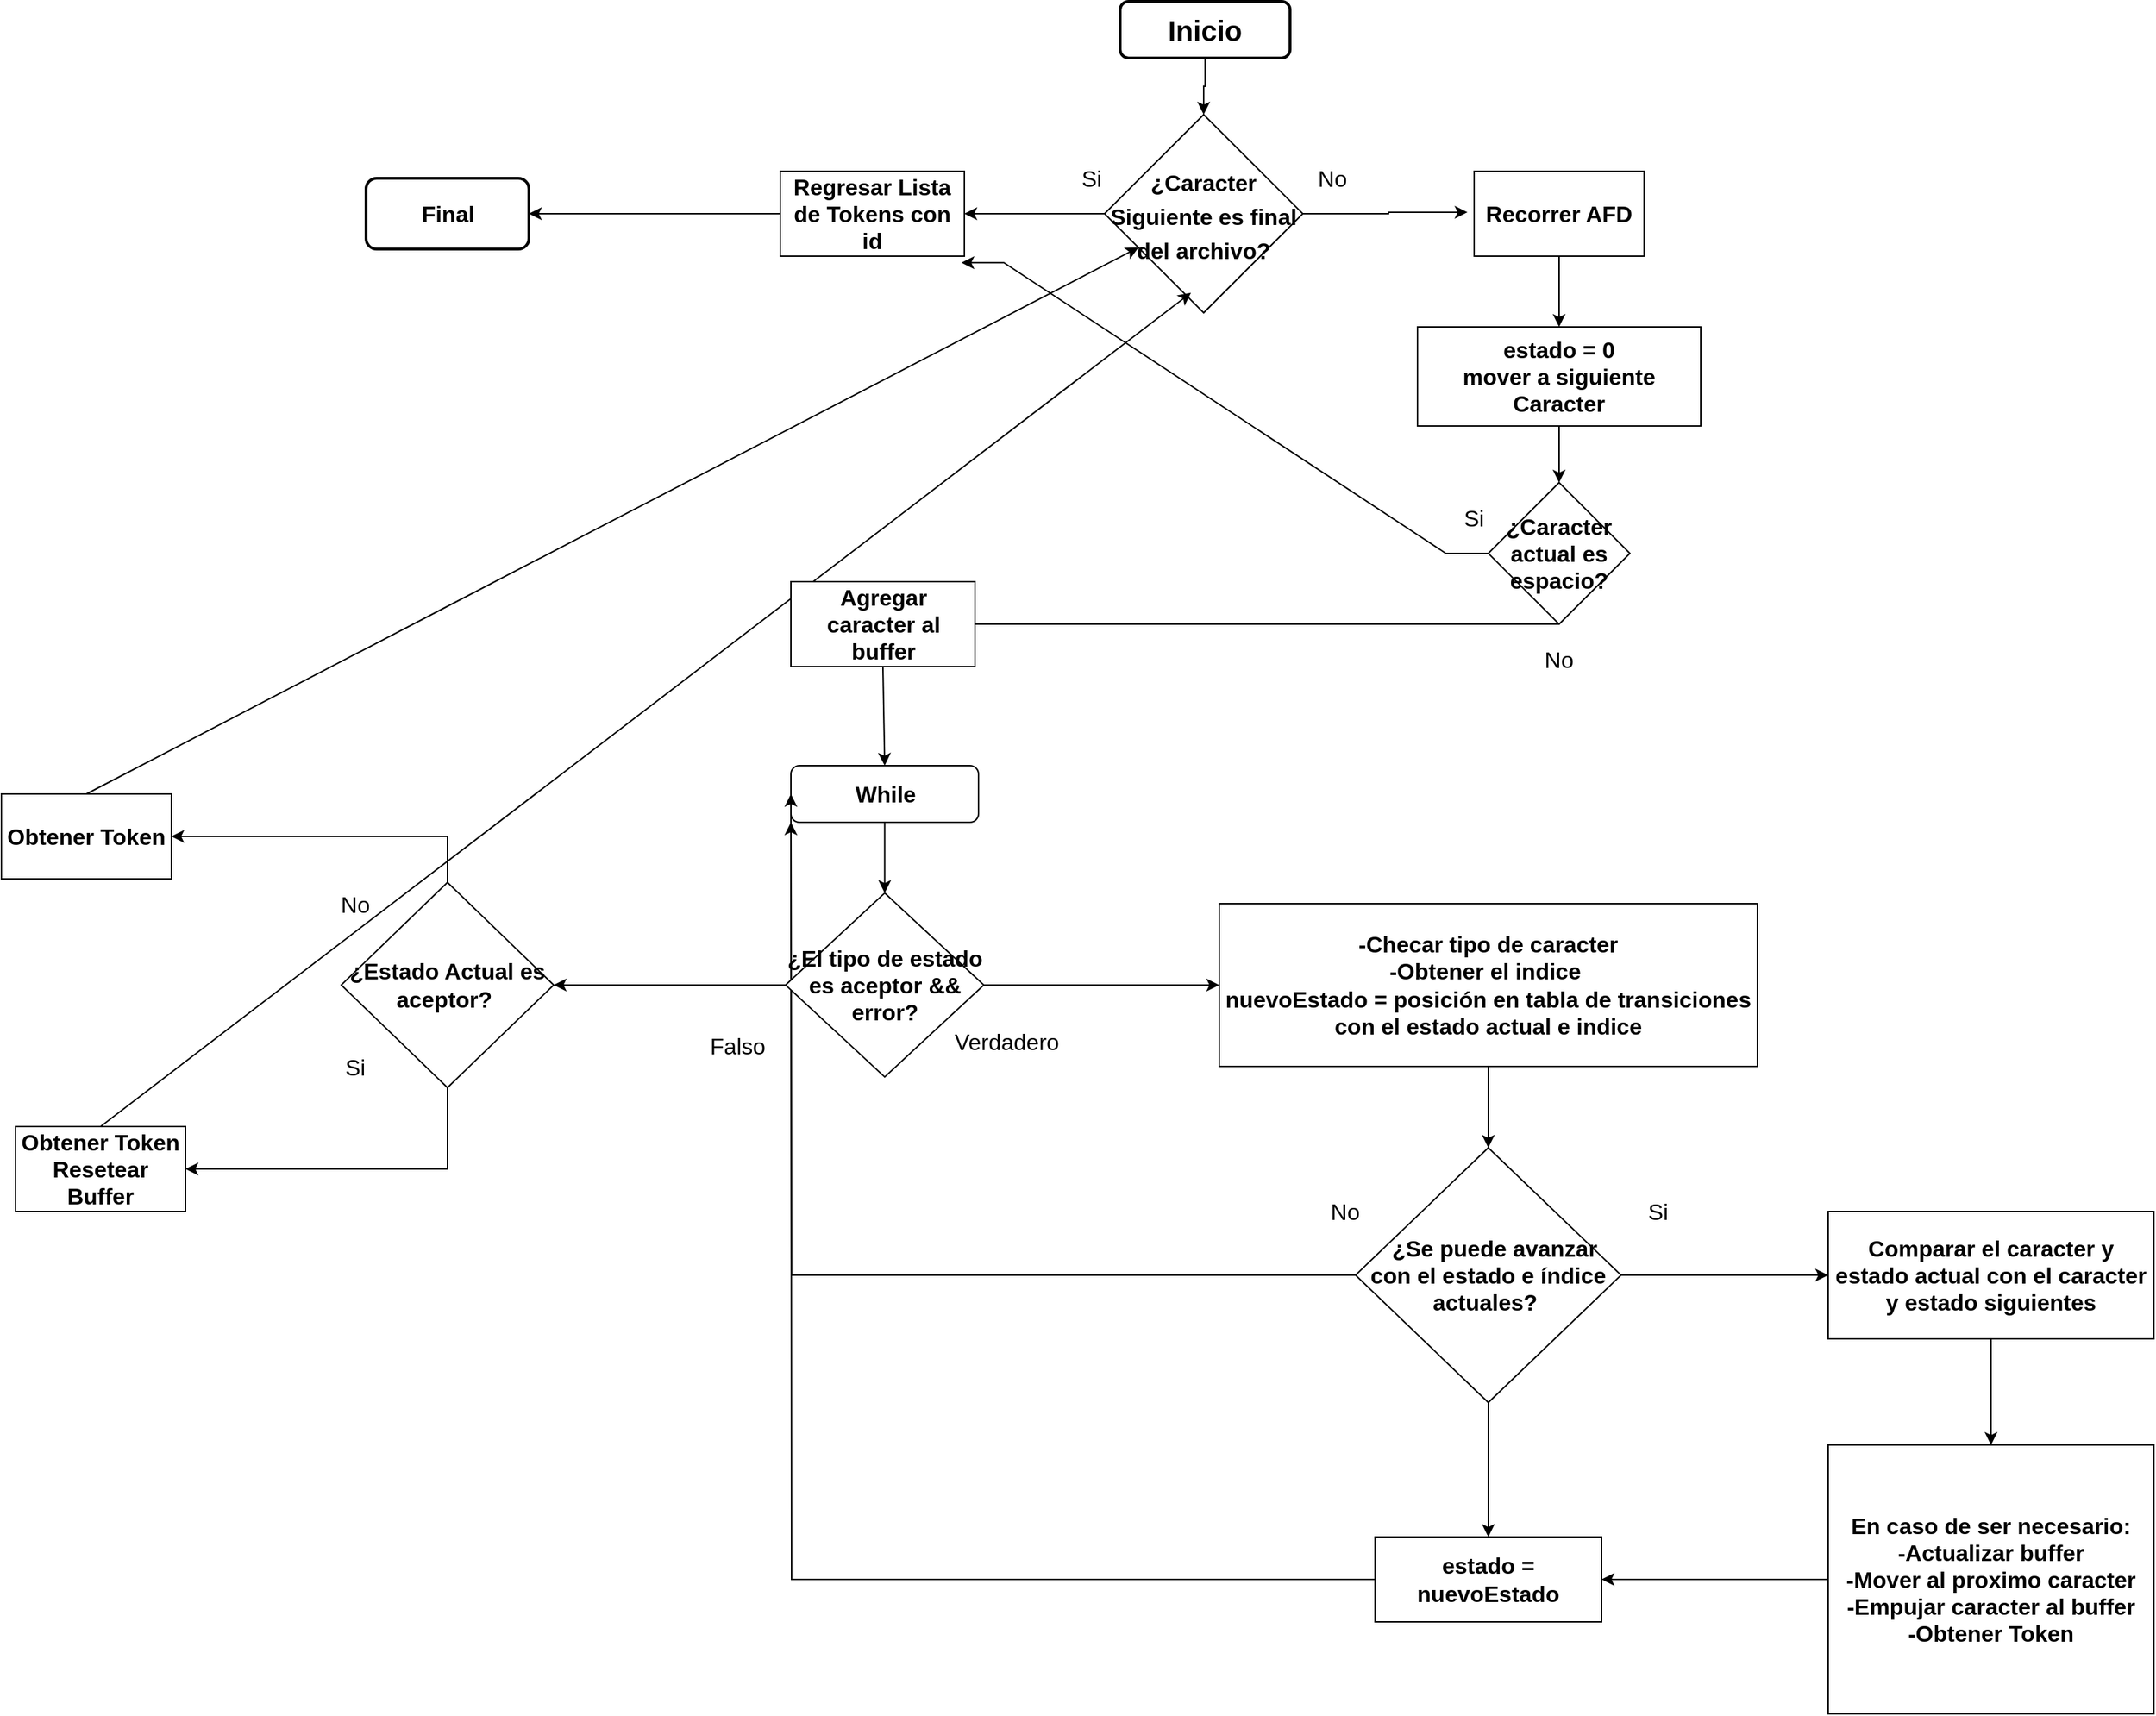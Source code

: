 <mxfile version="17.4.6" type="device"><diagram id="rz2S5LKnF3r_x94YOOYm" name="Page-1"><mxGraphModel dx="3220" dy="1270" grid="1" gridSize="10" guides="1" tooltips="1" connect="1" arrows="1" fold="1" page="1" pageScale="1" pageWidth="850" pageHeight="1100" math="0" shadow="0"><root><mxCell id="0"/><mxCell id="1" parent="0"/><mxCell id="RfvooFojz8xN0m-2G1HN-3" style="edgeStyle=orthogonalEdgeStyle;rounded=0;orthogonalLoop=1;jettySize=auto;html=1;exitX=0.5;exitY=1;exitDx=0;exitDy=0;entryX=0.5;entryY=0;entryDx=0;entryDy=0;fontSize=20;" edge="1" parent="1" source="RfvooFojz8xN0m-2G1HN-1" target="RfvooFojz8xN0m-2G1HN-2"><mxGeometry relative="1" as="geometry"/></mxCell><mxCell id="RfvooFojz8xN0m-2G1HN-1" value="&lt;b&gt;Inicio&lt;/b&gt;" style="rounded=1;whiteSpace=wrap;html=1;fontSize=20;strokeWidth=2;" vertex="1" parent="1"><mxGeometry x="340" y="30" width="120" height="40" as="geometry"/></mxCell><mxCell id="RfvooFojz8xN0m-2G1HN-7" style="edgeStyle=orthogonalEdgeStyle;rounded=0;orthogonalLoop=1;jettySize=auto;html=1;exitX=0;exitY=0.5;exitDx=0;exitDy=0;entryX=1;entryY=0.5;entryDx=0;entryDy=0;fontSize=16;" edge="1" parent="1" source="RfvooFojz8xN0m-2G1HN-2" target="RfvooFojz8xN0m-2G1HN-6"><mxGeometry relative="1" as="geometry"/></mxCell><mxCell id="RfvooFojz8xN0m-2G1HN-11" style="edgeStyle=orthogonalEdgeStyle;rounded=0;orthogonalLoop=1;jettySize=auto;html=1;exitX=1;exitY=0.5;exitDx=0;exitDy=0;entryX=-0.039;entryY=0.483;entryDx=0;entryDy=0;entryPerimeter=0;fontSize=16;" edge="1" parent="1" source="RfvooFojz8xN0m-2G1HN-2" target="RfvooFojz8xN0m-2G1HN-10"><mxGeometry relative="1" as="geometry"/></mxCell><mxCell id="RfvooFojz8xN0m-2G1HN-2" value="&lt;font style=&quot;font-size: 16px&quot;&gt;&lt;b&gt;¿Caracter Siguiente es final del archivo?&lt;/b&gt;&lt;/font&gt;" style="rhombus;whiteSpace=wrap;html=1;fontSize=20;" vertex="1" parent="1"><mxGeometry x="329" y="110" width="140" height="140" as="geometry"/></mxCell><mxCell id="RfvooFojz8xN0m-2G1HN-4" value="No" style="text;html=1;strokeColor=none;fillColor=none;align=center;verticalAlign=middle;whiteSpace=wrap;rounded=0;fontSize=16;" vertex="1" parent="1"><mxGeometry x="460" y="140" width="60" height="30" as="geometry"/></mxCell><mxCell id="RfvooFojz8xN0m-2G1HN-5" value="Si" style="text;html=1;strokeColor=none;fillColor=none;align=center;verticalAlign=middle;whiteSpace=wrap;rounded=0;fontSize=16;fontStyle=0" vertex="1" parent="1"><mxGeometry x="290" y="140" width="60" height="30" as="geometry"/></mxCell><mxCell id="RfvooFojz8xN0m-2G1HN-57" style="edgeStyle=none;rounded=0;orthogonalLoop=1;jettySize=auto;html=1;exitX=0;exitY=0.5;exitDx=0;exitDy=0;entryX=1;entryY=0.5;entryDx=0;entryDy=0;fontSize=16;elbow=vertical;" edge="1" parent="1" source="RfvooFojz8xN0m-2G1HN-6" target="RfvooFojz8xN0m-2G1HN-8"><mxGeometry relative="1" as="geometry"/></mxCell><mxCell id="RfvooFojz8xN0m-2G1HN-6" value="Regresar Lista de Tokens con id" style="rounded=0;whiteSpace=wrap;html=1;fontSize=16;fontStyle=1" vertex="1" parent="1"><mxGeometry x="100" y="150" width="130" height="60" as="geometry"/></mxCell><mxCell id="RfvooFojz8xN0m-2G1HN-13" style="edgeStyle=orthogonalEdgeStyle;rounded=0;orthogonalLoop=1;jettySize=auto;html=1;exitX=0.5;exitY=1;exitDx=0;exitDy=0;entryX=0.5;entryY=0;entryDx=0;entryDy=0;fontSize=16;" edge="1" parent="1" source="RfvooFojz8xN0m-2G1HN-10" target="RfvooFojz8xN0m-2G1HN-12"><mxGeometry relative="1" as="geometry"/></mxCell><mxCell id="RfvooFojz8xN0m-2G1HN-10" value="Recorrer AFD" style="rounded=0;whiteSpace=wrap;html=1;fontSize=16;fontStyle=1" vertex="1" parent="1"><mxGeometry x="590" y="150" width="120" height="60" as="geometry"/></mxCell><mxCell id="RfvooFojz8xN0m-2G1HN-19" style="rounded=0;orthogonalLoop=1;jettySize=auto;html=1;exitX=0.5;exitY=1;exitDx=0;exitDy=0;entryX=0.5;entryY=0;entryDx=0;entryDy=0;fontSize=16;elbow=vertical;" edge="1" parent="1" source="RfvooFojz8xN0m-2G1HN-12" target="RfvooFojz8xN0m-2G1HN-14"><mxGeometry relative="1" as="geometry"/></mxCell><mxCell id="RfvooFojz8xN0m-2G1HN-12" value="estado = 0&lt;br&gt;mover a siguiente Caracter" style="rounded=0;whiteSpace=wrap;html=1;fontSize=16;fontStyle=1" vertex="1" parent="1"><mxGeometry x="550" y="260" width="200" height="70" as="geometry"/></mxCell><mxCell id="RfvooFojz8xN0m-2G1HN-21" style="edgeStyle=none;rounded=0;orthogonalLoop=1;jettySize=auto;html=1;exitX=0.5;exitY=1;exitDx=0;exitDy=0;entryX=0;entryY=0.5;entryDx=0;entryDy=0;fontSize=16;elbow=vertical;" edge="1" parent="1" source="RfvooFojz8xN0m-2G1HN-14" target="RfvooFojz8xN0m-2G1HN-20"><mxGeometry relative="1" as="geometry"/></mxCell><mxCell id="RfvooFojz8xN0m-2G1HN-14" value="¿Caracter actual es espacio?" style="rhombus;whiteSpace=wrap;html=1;fontSize=16;fontStyle=1" vertex="1" parent="1"><mxGeometry x="600" y="370" width="100" height="100" as="geometry"/></mxCell><mxCell id="RfvooFojz8xN0m-2G1HN-15" value="Si" style="text;html=1;strokeColor=none;fillColor=none;align=center;verticalAlign=middle;whiteSpace=wrap;rounded=0;fontSize=16;fontStyle=0" vertex="1" parent="1"><mxGeometry x="690" y="870" width="60" height="30" as="geometry"/></mxCell><mxCell id="RfvooFojz8xN0m-2G1HN-17" value="No" style="text;html=1;strokeColor=none;fillColor=none;align=center;verticalAlign=middle;whiteSpace=wrap;rounded=0;fontSize=16;" vertex="1" parent="1"><mxGeometry x="620" y="480" width="60" height="30" as="geometry"/></mxCell><mxCell id="RfvooFojz8xN0m-2G1HN-25" style="edgeStyle=none;rounded=0;orthogonalLoop=1;jettySize=auto;html=1;exitX=0.5;exitY=1;exitDx=0;exitDy=0;entryX=0.5;entryY=0;entryDx=0;entryDy=0;fontSize=16;elbow=vertical;" edge="1" parent="1" source="RfvooFojz8xN0m-2G1HN-20" target="RfvooFojz8xN0m-2G1HN-24"><mxGeometry relative="1" as="geometry"/></mxCell><mxCell id="RfvooFojz8xN0m-2G1HN-32" style="edgeStyle=none;rounded=0;orthogonalLoop=1;jettySize=auto;html=1;exitX=1;exitY=0.5;exitDx=0;exitDy=0;entryX=0;entryY=0.5;entryDx=0;entryDy=0;fontSize=16;elbow=vertical;" edge="1" parent="1" source="RfvooFojz8xN0m-2G1HN-22" target="RfvooFojz8xN0m-2G1HN-31"><mxGeometry relative="1" as="geometry"/></mxCell><mxCell id="RfvooFojz8xN0m-2G1HN-26" style="edgeStyle=none;rounded=0;orthogonalLoop=1;jettySize=auto;html=1;exitX=0.5;exitY=1;exitDx=0;exitDy=0;entryX=0.5;entryY=0;entryDx=0;entryDy=0;fontSize=16;elbow=vertical;" edge="1" parent="1" source="RfvooFojz8xN0m-2G1HN-24" target="RfvooFojz8xN0m-2G1HN-22"><mxGeometry relative="1" as="geometry"/></mxCell><mxCell id="RfvooFojz8xN0m-2G1HN-24" value="While" style="rounded=1;whiteSpace=wrap;html=1;fontSize=16;fontStyle=1" vertex="1" parent="1"><mxGeometry x="107.5" y="570" width="132.5" height="40" as="geometry"/></mxCell><mxCell id="RfvooFojz8xN0m-2G1HN-27" value="Verdadero" style="text;html=1;strokeColor=none;fillColor=none;align=center;verticalAlign=middle;whiteSpace=wrap;rounded=0;fontSize=16;fontStyle=0" vertex="1" parent="1"><mxGeometry x="230" y="750" width="60" height="30" as="geometry"/></mxCell><mxCell id="RfvooFojz8xN0m-2G1HN-38" style="edgeStyle=none;rounded=0;orthogonalLoop=1;jettySize=auto;html=1;exitX=0;exitY=0.5;exitDx=0;exitDy=0;entryX=0;entryY=1;entryDx=0;entryDy=0;fontSize=16;elbow=vertical;" edge="1" parent="1" source="RfvooFojz8xN0m-2G1HN-34" target="RfvooFojz8xN0m-2G1HN-24"><mxGeometry relative="1" as="geometry"><Array as="points"><mxPoint x="108" y="930"/></Array></mxGeometry></mxCell><mxCell id="RfvooFojz8xN0m-2G1HN-28" value="Falso" style="text;html=1;strokeColor=none;fillColor=none;align=center;verticalAlign=middle;whiteSpace=wrap;rounded=0;fontSize=16;" vertex="1" parent="1"><mxGeometry x="40" y="752.5" width="60" height="30" as="geometry"/></mxCell><mxCell id="RfvooFojz8xN0m-2G1HN-35" style="edgeStyle=none;rounded=0;orthogonalLoop=1;jettySize=auto;html=1;exitX=0.5;exitY=1;exitDx=0;exitDy=0;entryX=0.5;entryY=0;entryDx=0;entryDy=0;fontSize=16;elbow=vertical;" edge="1" parent="1" source="RfvooFojz8xN0m-2G1HN-31" target="RfvooFojz8xN0m-2G1HN-34"><mxGeometry relative="1" as="geometry"/></mxCell><mxCell id="RfvooFojz8xN0m-2G1HN-31" value="-Checar tipo de caracter&lt;br&gt;-Obtener el indice&amp;nbsp;&lt;br&gt;nuevoEstado = posición en tabla de transiciones con el estado actual e indice" style="rounded=0;whiteSpace=wrap;html=1;fontSize=16;fontStyle=1" vertex="1" parent="1"><mxGeometry x="410" y="667.5" width="380" height="115" as="geometry"/></mxCell><mxCell id="RfvooFojz8xN0m-2G1HN-40" style="edgeStyle=none;rounded=0;orthogonalLoop=1;jettySize=auto;html=1;exitX=1;exitY=0.5;exitDx=0;exitDy=0;entryX=0;entryY=0.5;entryDx=0;entryDy=0;fontSize=16;elbow=vertical;" edge="1" parent="1" source="RfvooFojz8xN0m-2G1HN-34" target="RfvooFojz8xN0m-2G1HN-39"><mxGeometry relative="1" as="geometry"/></mxCell><mxCell id="RfvooFojz8xN0m-2G1HN-45" style="edgeStyle=none;rounded=0;orthogonalLoop=1;jettySize=auto;html=1;exitX=0.5;exitY=1;exitDx=0;exitDy=0;entryX=0.5;entryY=0;entryDx=0;entryDy=0;fontSize=16;elbow=vertical;" edge="1" parent="1" source="RfvooFojz8xN0m-2G1HN-34" target="RfvooFojz8xN0m-2G1HN-43"><mxGeometry relative="1" as="geometry"/></mxCell><mxCell id="RfvooFojz8xN0m-2G1HN-34" value="&lt;span style=&quot;font-weight: 700&quot;&gt;&amp;nbsp; ¿Se puede avanzar con el estado e índice actuales?&amp;nbsp;&lt;/span&gt;" style="rhombus;whiteSpace=wrap;html=1;fontSize=16;" vertex="1" parent="1"><mxGeometry x="506.25" y="840" width="187.5" height="180" as="geometry"/></mxCell><mxCell id="RfvooFojz8xN0m-2G1HN-36" value="Si" style="text;html=1;strokeColor=none;fillColor=none;align=center;verticalAlign=middle;whiteSpace=wrap;rounded=0;fontSize=16;fontStyle=0" vertex="1" parent="1"><mxGeometry x="560" y="380" width="60" height="30" as="geometry"/></mxCell><mxCell id="RfvooFojz8xN0m-2G1HN-37" value="No" style="text;html=1;strokeColor=none;fillColor=none;align=center;verticalAlign=middle;whiteSpace=wrap;rounded=0;fontSize=16;" vertex="1" parent="1"><mxGeometry x="469" y="870" width="60" height="30" as="geometry"/></mxCell><mxCell id="RfvooFojz8xN0m-2G1HN-42" style="edgeStyle=none;rounded=0;orthogonalLoop=1;jettySize=auto;html=1;exitX=0.5;exitY=1;exitDx=0;exitDy=0;entryX=0.5;entryY=0;entryDx=0;entryDy=0;fontSize=16;elbow=vertical;" edge="1" parent="1" source="RfvooFojz8xN0m-2G1HN-39" target="RfvooFojz8xN0m-2G1HN-41"><mxGeometry relative="1" as="geometry"/></mxCell><mxCell id="RfvooFojz8xN0m-2G1HN-39" value="Comparar el caracter y estado actual con el caracter y estado siguientes" style="rounded=0;whiteSpace=wrap;html=1;fontSize=16;fontStyle=1" vertex="1" parent="1"><mxGeometry x="840" y="885" width="230" height="90" as="geometry"/></mxCell><mxCell id="RfvooFojz8xN0m-2G1HN-44" style="edgeStyle=none;rounded=0;orthogonalLoop=1;jettySize=auto;html=1;exitX=0;exitY=0.5;exitDx=0;exitDy=0;entryX=1;entryY=0.5;entryDx=0;entryDy=0;fontSize=16;elbow=vertical;" edge="1" parent="1" source="RfvooFojz8xN0m-2G1HN-41" target="RfvooFojz8xN0m-2G1HN-43"><mxGeometry relative="1" as="geometry"/></mxCell><mxCell id="RfvooFojz8xN0m-2G1HN-41" value="En caso de ser necesario:&lt;br&gt;-Actualizar buffer&lt;br&gt;-Mover al proximo caracter&lt;br&gt;-Empujar caracter al buffer&lt;br&gt;-Obtener Token" style="rounded=0;whiteSpace=wrap;html=1;fontSize=16;fontStyle=1" vertex="1" parent="1"><mxGeometry x="840" y="1050" width="230" height="190" as="geometry"/></mxCell><mxCell id="RfvooFojz8xN0m-2G1HN-46" style="edgeStyle=none;rounded=0;orthogonalLoop=1;jettySize=auto;html=1;exitX=0;exitY=0.5;exitDx=0;exitDy=0;entryX=0;entryY=0.5;entryDx=0;entryDy=0;fontSize=16;elbow=vertical;" edge="1" parent="1" source="RfvooFojz8xN0m-2G1HN-43" target="RfvooFojz8xN0m-2G1HN-24"><mxGeometry relative="1" as="geometry"><Array as="points"><mxPoint x="108" y="1145"/></Array></mxGeometry></mxCell><mxCell id="RfvooFojz8xN0m-2G1HN-43" value="estado = nuevoEstado" style="rounded=0;whiteSpace=wrap;html=1;fontSize=16;fontStyle=1" vertex="1" parent="1"><mxGeometry x="520" y="1115" width="160" height="60" as="geometry"/></mxCell><mxCell id="RfvooFojz8xN0m-2G1HN-48" style="edgeStyle=none;rounded=0;orthogonalLoop=1;jettySize=auto;html=1;exitX=0;exitY=0.5;exitDx=0;exitDy=0;entryX=1;entryY=0.5;entryDx=0;entryDy=0;fontSize=16;elbow=vertical;" edge="1" parent="1" source="RfvooFojz8xN0m-2G1HN-22" target="RfvooFojz8xN0m-2G1HN-47"><mxGeometry relative="1" as="geometry"/></mxCell><mxCell id="RfvooFojz8xN0m-2G1HN-22" value="¿El tipo de estado es aceptor &amp;amp;&amp;amp; error?" style="rhombus;whiteSpace=wrap;html=1;fontSize=16;fontStyle=1" vertex="1" parent="1"><mxGeometry x="103.75" y="660" width="140" height="130" as="geometry"/></mxCell><mxCell id="RfvooFojz8xN0m-2G1HN-52" style="edgeStyle=none;rounded=0;orthogonalLoop=1;jettySize=auto;html=1;exitX=0.5;exitY=0;exitDx=0;exitDy=0;fontSize=16;elbow=vertical;" edge="1" parent="1" source="RfvooFojz8xN0m-2G1HN-47" target="RfvooFojz8xN0m-2G1HN-49"><mxGeometry relative="1" as="geometry"><Array as="points"><mxPoint x="-135" y="620"/></Array></mxGeometry></mxCell><mxCell id="RfvooFojz8xN0m-2G1HN-55" style="edgeStyle=none;rounded=0;orthogonalLoop=1;jettySize=auto;html=1;exitX=0.5;exitY=1;exitDx=0;exitDy=0;entryX=1;entryY=0.5;entryDx=0;entryDy=0;fontSize=16;elbow=vertical;" edge="1" parent="1" source="RfvooFojz8xN0m-2G1HN-47" target="RfvooFojz8xN0m-2G1HN-54"><mxGeometry relative="1" as="geometry"><Array as="points"><mxPoint x="-135" y="855"/></Array></mxGeometry></mxCell><mxCell id="RfvooFojz8xN0m-2G1HN-47" value="¿Estado Actual es aceptor?&amp;nbsp;" style="rhombus;whiteSpace=wrap;html=1;fontSize=16;fontStyle=1" vertex="1" parent="1"><mxGeometry x="-210" y="652.5" width="150" height="145" as="geometry"/></mxCell><mxCell id="RfvooFojz8xN0m-2G1HN-53" style="edgeStyle=none;rounded=0;orthogonalLoop=1;jettySize=auto;html=1;exitX=0.5;exitY=0;exitDx=0;exitDy=0;fontSize=16;elbow=vertical;" edge="1" parent="1" source="RfvooFojz8xN0m-2G1HN-49" target="RfvooFojz8xN0m-2G1HN-2"><mxGeometry relative="1" as="geometry"><Array as="points"><mxPoint x="-140" y="460"/></Array></mxGeometry></mxCell><mxCell id="RfvooFojz8xN0m-2G1HN-49" value="Obtener Token" style="rounded=0;whiteSpace=wrap;html=1;fontSize=16;fontStyle=1" vertex="1" parent="1"><mxGeometry x="-450" y="590" width="120" height="60" as="geometry"/></mxCell><mxCell id="RfvooFojz8xN0m-2G1HN-50" value="No" style="text;html=1;strokeColor=none;fillColor=none;align=center;verticalAlign=middle;whiteSpace=wrap;rounded=0;fontSize=16;" vertex="1" parent="1"><mxGeometry x="-230" y="652.5" width="60" height="30" as="geometry"/></mxCell><mxCell id="RfvooFojz8xN0m-2G1HN-51" value="Si" style="text;html=1;strokeColor=none;fillColor=none;align=center;verticalAlign=middle;whiteSpace=wrap;rounded=0;fontSize=16;fontStyle=0" vertex="1" parent="1"><mxGeometry x="-230" y="767.5" width="60" height="30" as="geometry"/></mxCell><mxCell id="RfvooFojz8xN0m-2G1HN-8" value="Final" style="rounded=1;whiteSpace=wrap;html=1;fontSize=16;fontStyle=1;labelBorderColor=none;gradientColor=#ffffff;strokeWidth=2;" vertex="1" parent="1"><mxGeometry x="-192.5" y="155" width="115" height="50" as="geometry"/></mxCell><mxCell id="RfvooFojz8xN0m-2G1HN-18" style="edgeStyle=entityRelationEdgeStyle;rounded=0;orthogonalLoop=1;jettySize=auto;html=1;exitX=0;exitY=0.5;exitDx=0;exitDy=0;entryX=0.984;entryY=1.077;entryDx=0;entryDy=0;entryPerimeter=0;fontSize=16;elbow=vertical;" edge="1" parent="1" source="RfvooFojz8xN0m-2G1HN-14" target="RfvooFojz8xN0m-2G1HN-6"><mxGeometry relative="1" as="geometry"/></mxCell><mxCell id="RfvooFojz8xN0m-2G1HN-56" style="edgeStyle=none;rounded=0;orthogonalLoop=1;jettySize=auto;html=1;exitX=0.5;exitY=0;exitDx=0;exitDy=0;entryX=0.436;entryY=0.899;entryDx=0;entryDy=0;entryPerimeter=0;fontSize=16;elbow=vertical;" edge="1" parent="1" source="RfvooFojz8xN0m-2G1HN-54" target="RfvooFojz8xN0m-2G1HN-2"><mxGeometry relative="1" as="geometry"/></mxCell><mxCell id="RfvooFojz8xN0m-2G1HN-54" value="Obtener Token&lt;br&gt;Resetear Buffer" style="rounded=0;whiteSpace=wrap;html=1;fontSize=16;fontStyle=1" vertex="1" parent="1"><mxGeometry x="-440" y="825" width="120" height="60" as="geometry"/></mxCell><mxCell id="RfvooFojz8xN0m-2G1HN-20" value="Agregar caracter al buffer" style="rounded=0;whiteSpace=wrap;html=1;fontSize=16;fontStyle=1" vertex="1" parent="1"><mxGeometry x="107.5" y="440" width="130" height="60" as="geometry"/></mxCell></root></mxGraphModel></diagram></mxfile>